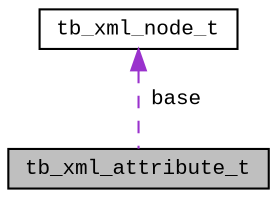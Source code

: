 digraph "tb_xml_attribute_t"
{
  edge [fontname="CourierNew",fontsize="10",labelfontname="CourierNew",labelfontsize="10"];
  node [fontname="CourierNew",fontsize="10",shape=record];
  Node1 [label="tb_xml_attribute_t",height=0.2,width=0.4,color="black", fillcolor="grey75", style="filled" fontcolor="black"];
  Node2 -> Node1 [dir="back",color="darkorchid3",fontsize="10",style="dashed",label=" base" ];
  Node2 [label="tb_xml_node_t",height=0.2,width=0.4,color="black", fillcolor="white", style="filled",URL="$d5/d71/structtb__xml__node__t.html",tooltip="the xml node "];
}
